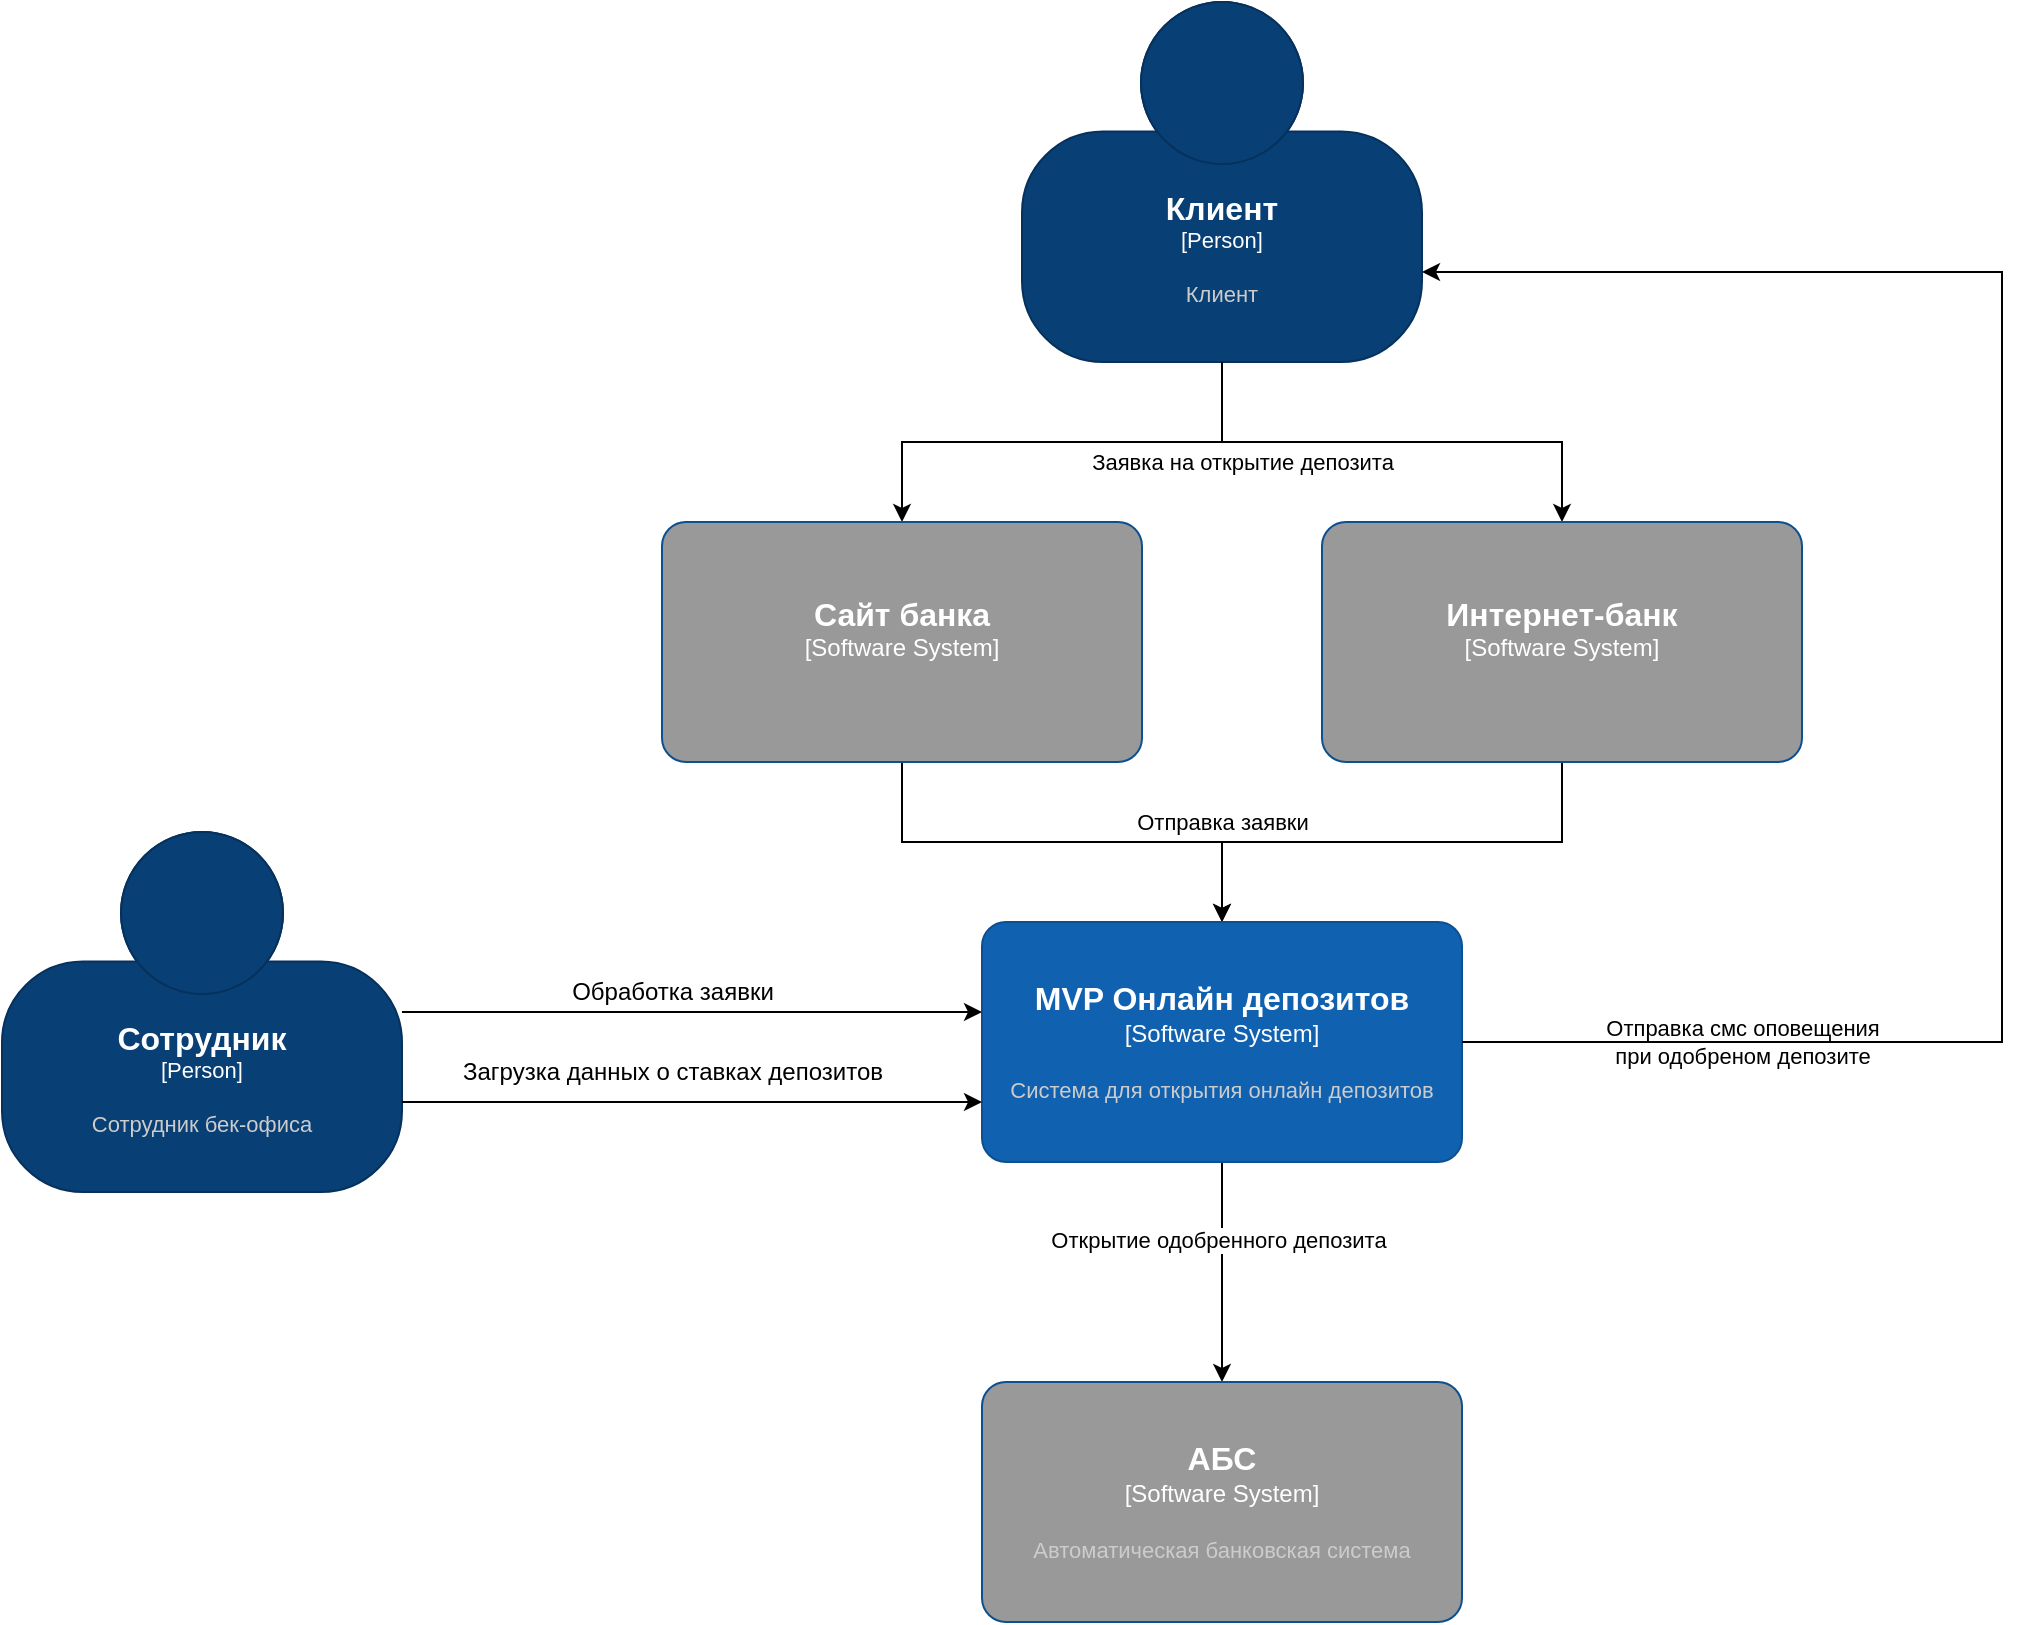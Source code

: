 <mxfile version="26.0.4" pages="2">
  <diagram id="51zmUan4mFf6pz3q3UUt" name="C4-1">
    <mxGraphModel dx="1114" dy="1962" grid="1" gridSize="10" guides="1" tooltips="1" connect="1" arrows="1" fold="1" page="1" pageScale="1" pageWidth="827" pageHeight="1169" math="0" shadow="0">
      <root>
        <mxCell id="0" />
        <mxCell id="1" parent="0" />
        <mxCell id="mnx0l-a2shKFe-u0mm0O-6" style="edgeStyle=orthogonalEdgeStyle;rounded=0;orthogonalLoop=1;jettySize=auto;html=1;" parent="1" source="mnx0l-a2shKFe-u0mm0O-1" target="mnx0l-a2shKFe-u0mm0O-5" edge="1">
          <mxGeometry relative="1" as="geometry" />
        </mxCell>
        <mxCell id="mnx0l-a2shKFe-u0mm0O-9" value="Заявка на открытие депозита" style="edgeLabel;html=1;align=center;verticalAlign=middle;resizable=0;points=[];labelBackgroundColor=default;labelBorderColor=none;" parent="mnx0l-a2shKFe-u0mm0O-6" vertex="1" connectable="0">
          <mxGeometry x="-0.531" y="1" relative="1" as="geometry">
            <mxPoint x="-9" y="11" as="offset" />
          </mxGeometry>
        </mxCell>
        <object placeholders="1" c4Name="Клиент" c4Type="Person" c4Description="Клиент" label="&lt;font style=&quot;font-size: 16px&quot;&gt;&lt;b&gt;%c4Name%&lt;/b&gt;&lt;/font&gt;&lt;div&gt;[%c4Type%]&lt;/div&gt;&lt;br&gt;&lt;div&gt;&lt;font style=&quot;font-size: 11px&quot;&gt;&lt;font color=&quot;#cccccc&quot;&gt;%c4Description%&lt;/font&gt;&lt;/div&gt;" id="mnx0l-a2shKFe-u0mm0O-1">
          <mxCell style="html=1;fontSize=11;dashed=0;whiteSpace=wrap;fillColor=#083F75;strokeColor=#06315C;fontColor=#ffffff;shape=mxgraph.c4.person2;align=center;metaEdit=1;points=[[0.5,0,0],[1,0.5,0],[1,0.75,0],[0.75,1,0],[0.5,1,0],[0.25,1,0],[0,0.75,0],[0,0.5,0]];resizable=0;" parent="1" vertex="1">
            <mxGeometry x="540" y="-910" width="200" height="180" as="geometry" />
          </mxCell>
        </object>
        <mxCell id="mnx0l-a2shKFe-u0mm0O-3" style="edgeStyle=orthogonalEdgeStyle;rounded=0;orthogonalLoop=1;jettySize=auto;html=1;entryX=0.5;entryY=0;entryDx=0;entryDy=0;entryPerimeter=0;" parent="1" source="mnx0l-a2shKFe-u0mm0O-1" target="mnx0l-a2shKFe-u0mm0O-4" edge="1">
          <mxGeometry relative="1" as="geometry">
            <mxPoint x="640" y="-640" as="targetPoint" />
          </mxGeometry>
        </mxCell>
        <mxCell id="mnx0l-a2shKFe-u0mm0O-10" style="edgeStyle=orthogonalEdgeStyle;rounded=0;orthogonalLoop=1;jettySize=auto;html=1;" parent="1" source="mnx0l-a2shKFe-u0mm0O-4" target="mnx0l-a2shKFe-u0mm0O-7" edge="1">
          <mxGeometry relative="1" as="geometry" />
        </mxCell>
        <mxCell id="mnx0l-a2shKFe-u0mm0O-12" value="Отправка заявки" style="edgeLabel;html=1;align=center;verticalAlign=middle;resizable=0;points=[];" parent="mnx0l-a2shKFe-u0mm0O-10" vertex="1" connectable="0">
          <mxGeometry x="0.368" y="1" relative="1" as="geometry">
            <mxPoint x="36" y="-9" as="offset" />
          </mxGeometry>
        </mxCell>
        <object placeholders="1" c4Name="Сайт банка" c4Type="Software System" c4Description="" label="&lt;font style=&quot;font-size: 16px&quot;&gt;&lt;b&gt;%c4Name%&lt;/b&gt;&lt;/font&gt;&lt;div&gt;[%c4Type%]&lt;/div&gt;&lt;br&gt;&lt;div&gt;&lt;font style=&quot;font-size: 11px&quot;&gt;&lt;font color=&quot;#cccccc&quot;&gt;%c4Description%&lt;/font&gt;&lt;/div&gt;" id="mnx0l-a2shKFe-u0mm0O-4">
          <mxCell style="rounded=1;whiteSpace=wrap;html=1;labelBackgroundColor=none;fillColor=#999999;fontColor=#ffffff;align=center;arcSize=10;strokeColor=#0D5091;metaEdit=1;resizable=0;points=[[0.25,0,0],[0.5,0,0],[0.75,0,0],[1,0.25,0],[1,0.5,0],[1,0.75,0],[0.75,1,0],[0.5,1,0],[0.25,1,0],[0,0.75,0],[0,0.5,0],[0,0.25,0]];" parent="1" vertex="1">
            <mxGeometry x="360" y="-650" width="240" height="120" as="geometry" />
          </mxCell>
        </object>
        <mxCell id="mnx0l-a2shKFe-u0mm0O-11" style="edgeStyle=orthogonalEdgeStyle;rounded=0;orthogonalLoop=1;jettySize=auto;html=1;" parent="1" source="mnx0l-a2shKFe-u0mm0O-5" target="mnx0l-a2shKFe-u0mm0O-7" edge="1">
          <mxGeometry relative="1" as="geometry" />
        </mxCell>
        <object placeholders="1" c4Name="Интернет-банк" c4Type="Software System" c4Description="" label="&lt;font style=&quot;font-size: 16px&quot;&gt;&lt;b&gt;%c4Name%&lt;/b&gt;&lt;/font&gt;&lt;div&gt;[%c4Type%]&lt;/div&gt;&lt;br&gt;&lt;div&gt;&lt;font style=&quot;font-size: 11px&quot;&gt;&lt;font color=&quot;#cccccc&quot;&gt;%c4Description%&lt;/font&gt;&lt;/div&gt;" id="mnx0l-a2shKFe-u0mm0O-5">
          <mxCell style="rounded=1;whiteSpace=wrap;html=1;labelBackgroundColor=none;fillColor=#999999;fontColor=#ffffff;align=center;arcSize=10;strokeColor=#0D5091;metaEdit=1;resizable=0;points=[[0.25,0,0],[0.5,0,0],[0.75,0,0],[1,0.25,0],[1,0.5,0],[1,0.75,0],[0.75,1,0],[0.5,1,0],[0.25,1,0],[0,0.75,0],[0,0.5,0],[0,0.25,0]];" parent="1" vertex="1">
            <mxGeometry x="690" y="-650" width="240" height="120" as="geometry" />
          </mxCell>
        </object>
        <mxCell id="mnx0l-a2shKFe-u0mm0O-16" style="edgeStyle=orthogonalEdgeStyle;rounded=0;orthogonalLoop=1;jettySize=auto;html=1;" parent="1" source="mnx0l-a2shKFe-u0mm0O-7" target="mnx0l-a2shKFe-u0mm0O-8" edge="1">
          <mxGeometry relative="1" as="geometry" />
        </mxCell>
        <mxCell id="mnx0l-a2shKFe-u0mm0O-17" value="Открытие одобренного депозита" style="edgeLabel;html=1;align=center;verticalAlign=middle;resizable=0;points=[];" parent="mnx0l-a2shKFe-u0mm0O-16" vertex="1" connectable="0">
          <mxGeometry x="-0.302" y="-2" relative="1" as="geometry">
            <mxPoint as="offset" />
          </mxGeometry>
        </mxCell>
        <object placeholders="1" c4Name="MVP Онлайн депозитов" c4Type="Software System" c4Description="Система для открытия онлайн депозитов" label="&lt;font style=&quot;font-size: 16px&quot;&gt;&lt;b&gt;%c4Name%&lt;/b&gt;&lt;/font&gt;&lt;div&gt;[%c4Type%]&lt;/div&gt;&lt;br&gt;&lt;div&gt;&lt;font style=&quot;font-size: 11px&quot;&gt;&lt;font color=&quot;#cccccc&quot;&gt;%c4Description%&lt;/font&gt;&lt;/div&gt;" id="mnx0l-a2shKFe-u0mm0O-7">
          <mxCell style="rounded=1;whiteSpace=wrap;html=1;labelBackgroundColor=none;fillColor=#1061B0;fontColor=#ffffff;align=center;arcSize=10;strokeColor=#0D5091;metaEdit=1;resizable=0;points=[[0.25,0,0],[0.5,0,0],[0.75,0,0],[1,0.25,0],[1,0.5,0],[1,0.75,0],[0.75,1,0],[0.5,1,0],[0.25,1,0],[0,0.75,0],[0,0.5,0],[0,0.25,0]];" parent="1" vertex="1">
            <mxGeometry x="520" y="-450" width="240" height="120" as="geometry" />
          </mxCell>
        </object>
        <object placeholders="1" c4Name="АБС" c4Type="Software System" c4Description="Автоматическая банковская система" label="&lt;font style=&quot;font-size: 16px&quot;&gt;&lt;b&gt;%c4Name%&lt;/b&gt;&lt;/font&gt;&lt;div&gt;[%c4Type%]&lt;/div&gt;&lt;br&gt;&lt;div&gt;&lt;font style=&quot;font-size: 11px&quot;&gt;&lt;font color=&quot;#cccccc&quot;&gt;%c4Description%&lt;/font&gt;&lt;/div&gt;" id="mnx0l-a2shKFe-u0mm0O-8">
          <mxCell style="rounded=1;whiteSpace=wrap;html=1;labelBackgroundColor=none;fillColor=#999999;fontColor=#ffffff;align=center;arcSize=10;strokeColor=#0D5091;metaEdit=1;resizable=0;points=[[0.25,0,0],[0.5,0,0],[0.75,0,0],[1,0.25,0],[1,0.5,0],[1,0.75,0],[0.75,1,0],[0.5,1,0],[0.25,1,0],[0,0.75,0],[0,0.5,0],[0,0.25,0]];" parent="1" vertex="1">
            <mxGeometry x="520" y="-220" width="240" height="120" as="geometry" />
          </mxCell>
        </object>
        <mxCell id="mnx0l-a2shKFe-u0mm0O-14" style="edgeStyle=orthogonalEdgeStyle;rounded=0;orthogonalLoop=1;jettySize=auto;html=1;" parent="1" source="mnx0l-a2shKFe-u0mm0O-13" target="mnx0l-a2shKFe-u0mm0O-7" edge="1">
          <mxGeometry relative="1" as="geometry">
            <Array as="points">
              <mxPoint x="450" y="-405" />
              <mxPoint x="450" y="-405" />
            </Array>
          </mxGeometry>
        </mxCell>
        <object placeholders="1" c4Name="Сотрудник" c4Type="Person" c4Description="Сотрудник бек-офиса" label="&lt;font style=&quot;font-size: 16px&quot;&gt;&lt;b&gt;%c4Name%&lt;/b&gt;&lt;/font&gt;&lt;div&gt;[%c4Type%]&lt;/div&gt;&lt;br&gt;&lt;div&gt;&lt;font style=&quot;font-size: 11px&quot;&gt;&lt;font color=&quot;#cccccc&quot;&gt;%c4Description%&lt;/font&gt;&lt;/div&gt;" id="mnx0l-a2shKFe-u0mm0O-13">
          <mxCell style="html=1;fontSize=11;dashed=0;whiteSpace=wrap;fillColor=#083F75;strokeColor=#06315C;fontColor=#ffffff;shape=mxgraph.c4.person2;align=center;metaEdit=1;points=[[0.5,0,0],[1,0.5,0],[1,0.75,0],[0.75,1,0],[0.5,1,0],[0.25,1,0],[0,0.75,0],[0,0.5,0]];resizable=0;" parent="1" vertex="1">
            <mxGeometry x="30" y="-495" width="200" height="180" as="geometry" />
          </mxCell>
        </object>
        <mxCell id="mnx0l-a2shKFe-u0mm0O-15" value="Обработка заявки" style="text;html=1;align=center;verticalAlign=middle;resizable=0;points=[];autosize=1;strokeColor=none;fillColor=none;" parent="1" vertex="1">
          <mxGeometry x="300" y="-430" width="130" height="30" as="geometry" />
        </mxCell>
        <mxCell id="mnx0l-a2shKFe-u0mm0O-18" style="edgeStyle=orthogonalEdgeStyle;rounded=0;orthogonalLoop=1;jettySize=auto;html=1;entryX=1;entryY=0.75;entryDx=0;entryDy=0;entryPerimeter=0;exitX=1;exitY=0.5;exitDx=0;exitDy=0;exitPerimeter=0;" parent="1" source="mnx0l-a2shKFe-u0mm0O-7" target="mnx0l-a2shKFe-u0mm0O-1" edge="1">
          <mxGeometry relative="1" as="geometry">
            <Array as="points">
              <mxPoint x="1030" y="-390" />
              <mxPoint x="1030" y="-775" />
            </Array>
          </mxGeometry>
        </mxCell>
        <mxCell id="mnx0l-a2shKFe-u0mm0O-19" value="Отправка смс оповещения&lt;br&gt;при одобреном депозите" style="edgeLabel;html=1;align=center;verticalAlign=middle;resizable=0;points=[];labelBackgroundColor=none;" parent="mnx0l-a2shKFe-u0mm0O-18" vertex="1" connectable="0">
          <mxGeometry x="-0.638" y="4" relative="1" as="geometry">
            <mxPoint x="-31" y="4" as="offset" />
          </mxGeometry>
        </mxCell>
        <mxCell id="3_XPCcpbEho1ymcjWoz3-2" style="edgeStyle=orthogonalEdgeStyle;rounded=0;orthogonalLoop=1;jettySize=auto;html=1;entryX=0;entryY=0.75;entryDx=0;entryDy=0;entryPerimeter=0;exitX=1;exitY=0.75;exitDx=0;exitDy=0;exitPerimeter=0;" parent="1" source="mnx0l-a2shKFe-u0mm0O-13" target="mnx0l-a2shKFe-u0mm0O-7" edge="1">
          <mxGeometry relative="1" as="geometry" />
        </mxCell>
        <mxCell id="3_XPCcpbEho1ymcjWoz3-4" value="Загрузка данных о ставках депозитов" style="text;html=1;align=center;verticalAlign=middle;resizable=0;points=[];autosize=1;strokeColor=none;fillColor=none;" parent="1" vertex="1">
          <mxGeometry x="245" y="-390" width="240" height="30" as="geometry" />
        </mxCell>
      </root>
    </mxGraphModel>
  </diagram>
  <diagram id="27CiYci_m-JC5yw58xVj" name="C4-2">
    <mxGraphModel dx="1061" dy="1855" grid="1" gridSize="10" guides="1" tooltips="1" connect="1" arrows="1" fold="1" page="1" pageScale="1" pageWidth="850" pageHeight="1100" math="0" shadow="0">
      <root>
        <mxCell id="0" />
        <mxCell id="1" parent="0" />
        <mxCell id="dAWvRLApFhmhBWi-Af9B-5" value="" style="rounded=0;whiteSpace=wrap;html=1;fillColor=none;dashed=1;" parent="1" vertex="1">
          <mxGeometry x="1730" y="-450" width="650" height="430" as="geometry" />
        </mxCell>
        <mxCell id="dAWvRLApFhmhBWi-Af9B-7" value="" style="rounded=0;whiteSpace=wrap;html=1;fillColor=none;dashed=1;" parent="1" vertex="1">
          <mxGeometry x="1090" y="160" width="1170" height="300" as="geometry" />
        </mxCell>
        <mxCell id="uSxqueUcNz-elEBoWhZN-31" style="edgeStyle=orthogonalEdgeStyle;rounded=0;orthogonalLoop=1;jettySize=auto;html=1;entryX=0.5;entryY=1;entryDx=0;entryDy=0;entryPerimeter=0;exitX=0.5;exitY=1;exitDx=0;exitDy=0;exitPerimeter=0;" parent="1" source="uSxqueUcNz-elEBoWhZN-21" target="R2EEd2CegdBN6CAlSPFC-2" edge="1">
          <mxGeometry relative="1" as="geometry">
            <mxPoint x="1470" y="-50" as="sourcePoint" />
            <Array as="points">
              <mxPoint x="1470" y="60" />
            </Array>
          </mxGeometry>
        </mxCell>
        <object placeholders="1" c4Type="Сайт банка" c4Container="Container" c4Technology="PHP и React.js" c4Description="Сайт банка собственной разработки" label="&lt;font style=&quot;font-size: 16px&quot;&gt;&lt;b&gt;%c4Type%&lt;/b&gt;&lt;/font&gt;&lt;div&gt;[%c4Container%:&amp;nbsp;%c4Technology%]&lt;/div&gt;&lt;br&gt;&lt;div&gt;&lt;font style=&quot;font-size: 11px&quot;&gt;&lt;font color=&quot;#E6E6E6&quot;&gt;%c4Description%&lt;/font&gt;&lt;/div&gt;" id="uSxqueUcNz-elEBoWhZN-21">
          <mxCell style="shape=mxgraph.c4.webBrowserContainer2;whiteSpace=wrap;html=1;boundedLbl=1;rounded=0;labelBackgroundColor=none;strokeColor=#118ACD;fillColor=#999999;strokeColor=#118ACD;strokeColor2=#0E7DAD;fontSize=12;fontColor=#ffffff;align=center;metaEdit=1;points=[[0.5,0,0],[1,0.25,0],[1,0.5,0],[1,0.75,0],[0.5,1,0],[0,0.75,0],[0,0.5,0],[0,0.25,0]];resizable=0;" parent="1" vertex="1">
            <mxGeometry x="1350" y="-430" width="240" height="160" as="geometry" />
          </mxCell>
        </object>
        <object placeholders="1" c4Name="Клиент" c4Type="Person" c4Description="Клиент" label="&lt;font style=&quot;font-size: 16px&quot;&gt;&lt;b&gt;%c4Name%&lt;/b&gt;&lt;/font&gt;&lt;div&gt;[%c4Type%]&lt;/div&gt;&lt;br&gt;&lt;div&gt;&lt;font style=&quot;font-size: 11px&quot;&gt;&lt;font color=&quot;#cccccc&quot;&gt;%c4Description%&lt;/font&gt;&lt;/div&gt;" id="uSxqueUcNz-elEBoWhZN-22">
          <mxCell style="html=1;fontSize=11;dashed=0;whiteSpace=wrap;fillColor=#083F75;strokeColor=#06315C;fontColor=#ffffff;shape=mxgraph.c4.person2;align=center;metaEdit=1;points=[[0.5,0,0],[1,0.5,0],[1,0.75,0],[0.75,1,0],[0.5,1,0],[0.25,1,0],[0,0.75,0],[0,0.5,0]];resizable=0;" parent="1" vertex="1">
            <mxGeometry x="1590" y="-680" width="200" height="180" as="geometry" />
          </mxCell>
        </object>
        <mxCell id="uSxqueUcNz-elEBoWhZN-23" style="edgeStyle=orthogonalEdgeStyle;rounded=0;orthogonalLoop=1;jettySize=auto;html=1;entryX=0.5;entryY=0;entryDx=0;entryDy=0;entryPerimeter=0;" parent="1" source="uSxqueUcNz-elEBoWhZN-22" target="uSxqueUcNz-elEBoWhZN-21" edge="1">
          <mxGeometry relative="1" as="geometry" />
        </mxCell>
        <mxCell id="uSxqueUcNz-elEBoWhZN-24" value="Отправка заявки&amp;nbsp;&lt;br&gt;[HTTPS]" style="edgeLabel;html=1;align=center;verticalAlign=middle;resizable=0;points=[];labelBackgroundColor=none;" parent="uSxqueUcNz-elEBoWhZN-23" vertex="1" connectable="0">
          <mxGeometry x="0.271" relative="1" as="geometry">
            <mxPoint x="-1" as="offset" />
          </mxGeometry>
        </mxCell>
        <mxCell id="uSxqueUcNz-elEBoWhZN-27" style="edgeStyle=orthogonalEdgeStyle;rounded=0;orthogonalLoop=1;jettySize=auto;html=1;" parent="1" source="uSxqueUcNz-elEBoWhZN-25" target="uSxqueUcNz-elEBoWhZN-26" edge="1">
          <mxGeometry relative="1" as="geometry" />
        </mxCell>
        <mxCell id="dAWvRLApFhmhBWi-Af9B-1" style="edgeStyle=orthogonalEdgeStyle;rounded=0;orthogonalLoop=1;jettySize=auto;html=1;" parent="1" source="uSxqueUcNz-elEBoWhZN-25" target="R2EEd2CegdBN6CAlSPFC-1" edge="1">
          <mxGeometry relative="1" as="geometry" />
        </mxCell>
        <mxCell id="Tca4se9MJ9oD5BBwDY4C-1" value="REST" style="edgeLabel;html=1;align=center;verticalAlign=middle;resizable=0;points=[];" vertex="1" connectable="0" parent="dAWvRLApFhmhBWi-Af9B-1">
          <mxGeometry x="-0.457" y="2" relative="1" as="geometry">
            <mxPoint x="-2" y="7" as="offset" />
          </mxGeometry>
        </mxCell>
        <object placeholders="1" c4Type="Интернет-банк" c4Container="Container" c4Technology="ASP.NET MVC 4.5" c4Description="Клиент-серверное приложение интернет банка" label="&lt;font style=&quot;font-size: 16px&quot;&gt;&lt;b&gt;%c4Type%&lt;/b&gt;&lt;/font&gt;&lt;div&gt;[%c4Container%:&amp;nbsp;%c4Technology%]&lt;/div&gt;&lt;br&gt;&lt;div&gt;&lt;font style=&quot;font-size: 11px&quot;&gt;&lt;font color=&quot;#E6E6E6&quot;&gt;%c4Description%&lt;/font&gt;&lt;/div&gt;" id="uSxqueUcNz-elEBoWhZN-25">
          <mxCell style="shape=mxgraph.c4.webBrowserContainer2;whiteSpace=wrap;html=1;boundedLbl=1;rounded=0;labelBackgroundColor=none;strokeColor=#118ACD;fillColor=#999999;strokeColor=#118ACD;strokeColor2=#0E7DAD;fontSize=12;fontColor=#ffffff;align=center;metaEdit=1;points=[[0.5,0,0],[1,0.25,0],[1,0.5,0],[1,0.75,0],[0.5,1,0],[0,0.75,0],[0,0.5,0],[0,0.25,0]];resizable=0;" parent="1" vertex="1">
            <mxGeometry x="1760" y="-430" width="240" height="160" as="geometry" />
          </mxCell>
        </object>
        <object placeholders="1" c4Name="База данных" c4Type="Container" c4Technology="MS SQL" c4Description="База данных интернет-банка" label="&lt;font style=&quot;font-size: 16px&quot;&gt;&lt;b&gt;%c4Name%&lt;/b&gt;&lt;/font&gt;&lt;div&gt;[%c4Type%:&amp;nbsp;%c4Technology%]&lt;/div&gt;&lt;br&gt;&lt;div&gt;&lt;font style=&quot;font-size: 11px&quot;&gt;&lt;font color=&quot;#E6E6E6&quot;&gt;%c4Description%&lt;/font&gt;&lt;/div&gt;" id="uSxqueUcNz-elEBoWhZN-26">
          <mxCell style="shape=cylinder3;size=15;whiteSpace=wrap;html=1;boundedLbl=1;rounded=0;labelBackgroundColor=none;fillColor=#999999;fontSize=12;fontColor=#ffffff;align=center;strokeColor=#0E7DAD;metaEdit=1;points=[[0.5,0,0],[1,0.25,0],[1,0.5,0],[1,0.75,0],[0.5,1,0],[0,0.75,0],[0,0.5,0],[0,0.25,0]];resizable=0;" parent="1" vertex="1">
            <mxGeometry x="2120" y="-410" width="240" height="120" as="geometry" />
          </mxCell>
        </object>
        <mxCell id="uSxqueUcNz-elEBoWhZN-28" style="edgeStyle=orthogonalEdgeStyle;rounded=0;orthogonalLoop=1;jettySize=auto;html=1;entryX=0.5;entryY=0;entryDx=0;entryDy=0;entryPerimeter=0;" parent="1" source="uSxqueUcNz-elEBoWhZN-22" target="uSxqueUcNz-elEBoWhZN-25" edge="1">
          <mxGeometry relative="1" as="geometry" />
        </mxCell>
        <mxCell id="uSxqueUcNz-elEBoWhZN-29" value="&lt;span style=&quot;&quot;&gt;Отправка заявки&amp;nbsp;&lt;/span&gt;&lt;br style=&quot;&quot;&gt;&lt;span style=&quot;&quot;&gt;[HTTPS]&lt;/span&gt;" style="edgeLabel;html=1;align=center;verticalAlign=middle;resizable=0;points=[];labelBackgroundColor=none;" parent="uSxqueUcNz-elEBoWhZN-28" vertex="1" connectable="0">
          <mxGeometry x="-0.144" y="-2" relative="1" as="geometry">
            <mxPoint x="23" y="-2" as="offset" />
          </mxGeometry>
        </mxCell>
        <mxCell id="uSxqueUcNz-elEBoWhZN-44" style="edgeStyle=orthogonalEdgeStyle;rounded=0;orthogonalLoop=1;jettySize=auto;html=1;" parent="1" source="uSxqueUcNz-elEBoWhZN-30" target="uSxqueUcNz-elEBoWhZN-43" edge="1">
          <mxGeometry relative="1" as="geometry" />
        </mxCell>
        <mxCell id="uSxqueUcNz-elEBoWhZN-45" value="Работа с данными&lt;br&gt;[TCP]" style="edgeLabel;html=1;align=center;verticalAlign=middle;resizable=0;points=[];labelBackgroundColor=none;" parent="uSxqueUcNz-elEBoWhZN-44" vertex="1" connectable="0">
          <mxGeometry x="-0.21" y="2" relative="1" as="geometry">
            <mxPoint x="11" y="2" as="offset" />
          </mxGeometry>
        </mxCell>
        <object placeholders="1" c4Name="online-deposite-api" c4Type="Container" c4Technology="Java, SpringBoot" c4Description="Сервис для обработки заявок на депозит:&#xa;- сохраняет заявки на депозит&#xa;- может показывать заявки на депозит сотрудникам&#xa;- хранит ставки на депозит&#xa;- можно загрузить ставки на депозит из excel файла&#xa;- сотрудник может просматривать ставки на депозит" label="&lt;font style=&quot;font-size: 16px&quot;&gt;&lt;b&gt;%c4Name%&lt;/b&gt;&lt;/font&gt;&lt;div&gt;[%c4Type%: %c4Technology%]&lt;/div&gt;&lt;br&gt;&lt;div&gt;&lt;font style=&quot;font-size: 11px&quot;&gt;&lt;font color=&quot;#E6E6E6&quot;&gt;%c4Description%&lt;/font&gt;&lt;/div&gt;" id="uSxqueUcNz-elEBoWhZN-30">
          <mxCell style="rounded=1;whiteSpace=wrap;html=1;fontSize=11;labelBackgroundColor=none;fillColor=#23A2D9;fontColor=#ffffff;align=center;arcSize=35;strokeColor=#0E7DAD;metaEdit=1;resizable=1;points=[[0.25,0,0],[0.5,0,0],[0.75,0,0],[1,0.25,0],[1,0.5,0],[1,0.75,0],[0.75,1,0],[0.5,1,0],[0.25,1,0],[0,0.75,0],[0,0.5,0],[0,0.25,0]];imageHeight=30;" parent="1" vertex="1">
            <mxGeometry x="1510" y="210" width="330" height="160" as="geometry" />
          </mxCell>
        </object>
        <mxCell id="uSxqueUcNz-elEBoWhZN-34" value="&lt;span style=&quot;&quot;&gt;Отправка заявки&lt;br&gt;[TCP]&lt;/span&gt;" style="edgeLabel;html=1;align=center;verticalAlign=middle;resizable=0;points=[];labelBackgroundColor=none;" parent="1" vertex="1" connectable="0">
          <mxGeometry x="1929.999" y="10.0" as="geometry" />
        </mxCell>
        <mxCell id="uSxqueUcNz-elEBoWhZN-35" value="&lt;span style=&quot;&quot;&gt;Отправка заявки&lt;br&gt;[TCP]&amp;nbsp;&lt;/span&gt;" style="edgeLabel;html=1;align=center;verticalAlign=middle;resizable=0;points=[];labelBackgroundColor=none;" parent="1" vertex="1" connectable="0">
          <mxGeometry x="1519.999" y="-140.0" as="geometry" />
        </mxCell>
        <mxCell id="uSxqueUcNz-elEBoWhZN-38" style="edgeStyle=orthogonalEdgeStyle;rounded=0;orthogonalLoop=1;jettySize=auto;html=1;" parent="1" source="uSxqueUcNz-elEBoWhZN-37" target="uSxqueUcNz-elEBoWhZN-30" edge="1">
          <mxGeometry relative="1" as="geometry" />
        </mxCell>
        <mxCell id="uSxqueUcNz-elEBoWhZN-39" value="Запросы за данными&lt;br&gt;[REST]" style="edgeLabel;html=1;align=center;verticalAlign=middle;resizable=0;points=[];labelBackgroundColor=none;" parent="uSxqueUcNz-elEBoWhZN-38" vertex="1" connectable="0">
          <mxGeometry x="0.248" y="2" relative="1" as="geometry">
            <mxPoint x="-14" y="2" as="offset" />
          </mxGeometry>
        </mxCell>
        <object placeholders="1" c4Name="Online deposite site" c4Type="Container" c4Technology="JavaScript, React" c4Description="Веб интерфейс для сотрудников банка для обработки заявки на депозит" label="&lt;font style=&quot;font-size: 16px&quot;&gt;&lt;b&gt;%c4Name%&lt;/b&gt;&lt;/font&gt;&lt;div&gt;[%c4Type%:&amp;nbsp;%c4Technology%]&lt;/div&gt;&lt;br&gt;&lt;div&gt;&lt;font style=&quot;font-size: 11px&quot;&gt;&lt;font color=&quot;#E6E6E6&quot;&gt;%c4Description%&lt;/font&gt;&lt;/div&gt;" id="uSxqueUcNz-elEBoWhZN-37">
          <mxCell style="shape=mxgraph.c4.webBrowserContainer2;whiteSpace=wrap;html=1;boundedLbl=1;rounded=0;labelBackgroundColor=none;strokeColor=#118ACD;fillColor=#23A2D9;strokeColor=#118ACD;strokeColor2=#0E7DAD;fontSize=12;fontColor=#ffffff;align=center;metaEdit=1;points=[[0.5,0,0],[1,0.25,0],[1,0.5,0],[1,0.75,0],[0.5,1,0],[0,0.75,0],[0,0.5,0],[0,0.25,0]];resizable=0;" parent="1" vertex="1">
            <mxGeometry x="1120" y="210" width="240" height="160" as="geometry" />
          </mxCell>
        </object>
        <mxCell id="uSxqueUcNz-elEBoWhZN-41" style="edgeStyle=orthogonalEdgeStyle;rounded=0;orthogonalLoop=1;jettySize=auto;html=1;" parent="1" source="uSxqueUcNz-elEBoWhZN-40" target="uSxqueUcNz-elEBoWhZN-37" edge="1">
          <mxGeometry relative="1" as="geometry" />
        </mxCell>
        <mxCell id="uSxqueUcNz-elEBoWhZN-42" value="Работа с депозитами&lt;br&gt;[HTTPS]" style="edgeLabel;html=1;align=center;verticalAlign=middle;resizable=0;points=[];labelBackgroundColor=none;" parent="uSxqueUcNz-elEBoWhZN-41" vertex="1" connectable="0">
          <mxGeometry x="-0.115" y="2" relative="1" as="geometry">
            <mxPoint as="offset" />
          </mxGeometry>
        </mxCell>
        <object placeholders="1" c4Name="Сотрудник" c4Type="Person" c4Description="Сотрудник бек-офиса" label="&lt;font style=&quot;font-size: 16px&quot;&gt;&lt;b&gt;%c4Name%&lt;/b&gt;&lt;/font&gt;&lt;div&gt;[%c4Type%]&lt;/div&gt;&lt;br&gt;&lt;div&gt;&lt;font style=&quot;font-size: 11px&quot;&gt;&lt;font color=&quot;#cccccc&quot;&gt;%c4Description%&lt;/font&gt;&lt;/div&gt;" id="uSxqueUcNz-elEBoWhZN-40">
          <mxCell style="html=1;fontSize=11;dashed=0;whiteSpace=wrap;fillColor=#083F75;strokeColor=#06315C;fontColor=#ffffff;shape=mxgraph.c4.person2;align=center;metaEdit=1;points=[[0.5,0,0],[1,0.5,0],[1,0.75,0],[0.75,1,0],[0.5,1,0],[0.25,1,0],[0,0.75,0],[0,0.5,0]];resizable=0;" parent="1" vertex="1">
            <mxGeometry x="730" y="200" width="200" height="180" as="geometry" />
          </mxCell>
        </object>
        <object placeholders="1" c4Name="БД депозитов" c4Type="Container" c4Technology="Oracle" c4Description="База данных для открытия онлайн депозитов:&#xa;- заявки на депозиты&#xa;- данные по ставкам на депозиты" label="&lt;font style=&quot;font-size: 16px&quot;&gt;&lt;b&gt;%c4Name%&lt;/b&gt;&lt;/font&gt;&lt;div&gt;[%c4Type%:&amp;nbsp;%c4Technology%]&lt;/div&gt;&lt;br&gt;&lt;div&gt;&lt;font style=&quot;font-size: 11px&quot;&gt;&lt;font color=&quot;#E6E6E6&quot;&gt;%c4Description%&lt;/font&gt;&lt;/div&gt;" id="uSxqueUcNz-elEBoWhZN-43">
          <mxCell style="shape=cylinder3;size=15;whiteSpace=wrap;html=1;boundedLbl=1;rounded=0;labelBackgroundColor=none;fillColor=#23A2D9;fontSize=12;fontColor=#ffffff;align=center;strokeColor=#0E7DAD;metaEdit=1;points=[[0.5,0,0],[1,0.25,0],[1,0.5,0],[1,0.75,0],[0.5,1,0],[0,0.75,0],[0,0.5,0],[0,0.25,0]];resizable=1;" parent="1" vertex="1">
            <mxGeometry x="1990" y="215" width="240" height="150" as="geometry" />
          </mxCell>
        </object>
        <object placeholders="1" c4Name="СМС-шлюз" c4Type="Software System" c4Description="Внешняя система для отправки СМС" label="&lt;font style=&quot;font-size: 16px&quot;&gt;&lt;b&gt;%c4Name%&lt;/b&gt;&lt;/font&gt;&lt;div&gt;[%c4Type%]&lt;/div&gt;&lt;br&gt;&lt;div&gt;&lt;font style=&quot;font-size: 11px&quot;&gt;&lt;font color=&quot;#cccccc&quot;&gt;%c4Description%&lt;/font&gt;&lt;/div&gt;" id="uSxqueUcNz-elEBoWhZN-46">
          <mxCell style="rounded=1;whiteSpace=wrap;html=1;labelBackgroundColor=none;fillColor=#999999;fontColor=#ffffff;align=center;arcSize=9;strokeColor=#736782;metaEdit=1;resizable=0;points=[[0.25,0,0],[0.5,0,0],[0.75,0,0],[1,0.25,0],[1,0.5,0],[1,0.75,0],[0.75,1,0],[0.5,1,0],[0.25,1,0],[0,0.75,0],[0,0.5,0],[0,0.25,0]];" parent="1" vertex="1">
            <mxGeometry x="1990" y="500" width="240" height="120" as="geometry" />
          </mxCell>
        </object>
        <mxCell id="uSxqueUcNz-elEBoWhZN-47" style="edgeStyle=orthogonalEdgeStyle;rounded=0;orthogonalLoop=1;jettySize=auto;html=1;entryX=0;entryY=0.5;entryDx=0;entryDy=0;entryPerimeter=0;" parent="1" source="uSxqueUcNz-elEBoWhZN-30" target="uSxqueUcNz-elEBoWhZN-46" edge="1">
          <mxGeometry relative="1" as="geometry">
            <Array as="points">
              <mxPoint x="1850" y="290" />
              <mxPoint x="1850" y="540" />
            </Array>
          </mxGeometry>
        </mxCell>
        <mxCell id="uSxqueUcNz-elEBoWhZN-48" value="Отправка смс клиенту" style="edgeLabel;html=1;align=center;verticalAlign=middle;resizable=0;points=[];" parent="uSxqueUcNz-elEBoWhZN-47" vertex="1" connectable="0">
          <mxGeometry x="0.432" y="4" relative="1" as="geometry">
            <mxPoint x="-16" y="-6" as="offset" />
          </mxGeometry>
        </mxCell>
        <object placeholders="1" c4Type="АБС" c4Container="Container" c4Technology="Delphi, Oracle" c4Description="Автоматизированная банковская система" label="&lt;font style=&quot;font-size: 16px&quot;&gt;&lt;b&gt;%c4Type%&lt;/b&gt;&lt;/font&gt;&lt;div&gt;[%c4Container%:&amp;nbsp;%c4Technology%]&lt;/div&gt;&lt;br&gt;&lt;div&gt;&lt;font style=&quot;font-size: 11px&quot;&gt;&lt;font color=&quot;#E6E6E6&quot;&gt;%c4Description%&lt;/font&gt;&lt;/div&gt;" id="uSxqueUcNz-elEBoWhZN-49">
          <mxCell style="shape=mxgraph.c4.webBrowserContainer2;whiteSpace=wrap;html=1;boundedLbl=1;rounded=0;labelBackgroundColor=none;strokeColor=#118ACD;fillColor=#999999;strokeColor=#118ACD;strokeColor2=#0E7DAD;fontSize=12;fontColor=#ffffff;align=center;metaEdit=1;points=[[0.5,0,0],[1,0.25,0],[1,0.5,0],[1,0.75,0],[0.5,1,0],[0,0.75,0],[0,0.5,0],[0,0.25,0]];resizable=0;" parent="1" vertex="1">
            <mxGeometry x="1555" y="540" width="240" height="160" as="geometry" />
          </mxCell>
        </object>
        <mxCell id="uSxqueUcNz-elEBoWhZN-52" value="Работа с данными&lt;br&gt;[TCP]" style="edgeLabel;html=1;align=center;verticalAlign=middle;resizable=0;points=[];labelBackgroundColor=none;" parent="1" vertex="1" connectable="0">
          <mxGeometry x="2050" y="-350.0" as="geometry" />
        </mxCell>
        <mxCell id="uSxqueUcNz-elEBoWhZN-54" style="edgeStyle=orthogonalEdgeStyle;rounded=0;orthogonalLoop=1;jettySize=auto;html=1;entryX=0.5;entryY=0;entryDx=0;entryDy=0;entryPerimeter=0;" parent="1" source="uSxqueUcNz-elEBoWhZN-30" target="uSxqueUcNz-elEBoWhZN-49" edge="1">
          <mxGeometry relative="1" as="geometry" />
        </mxCell>
        <mxCell id="uSxqueUcNz-elEBoWhZN-55" value="Запрос на открытие заявки&lt;br&gt;[REST]" style="edgeLabel;html=1;align=center;verticalAlign=middle;resizable=0;points=[];" parent="uSxqueUcNz-elEBoWhZN-54" vertex="1" connectable="0">
          <mxGeometry x="-0.223" y="-3" relative="1" as="geometry">
            <mxPoint x="3" y="64" as="offset" />
          </mxGeometry>
        </mxCell>
        <object placeholders="1" c4Name="bank-deposite-module" c4Type="Container" c4Technology="Java, SpringBoot" c4Description="Новый микросервис интернет-банка для обработки онлайн заявок на депозиты" label="&lt;font style=&quot;font-size: 16px&quot;&gt;&lt;b&gt;%c4Name%&lt;/b&gt;&lt;/font&gt;&lt;div&gt;[%c4Type%: %c4Technology%]&lt;/div&gt;&lt;br&gt;&lt;div&gt;&lt;font style=&quot;font-size: 11px&quot;&gt;&lt;font color=&quot;#E6E6E6&quot;&gt;%c4Description%&lt;/font&gt;&lt;/div&gt;" id="R2EEd2CegdBN6CAlSPFC-1">
          <mxCell style="rounded=1;whiteSpace=wrap;html=1;fontSize=11;labelBackgroundColor=none;fillColor=#23A2D9;fontColor=#ffffff;align=center;arcSize=35;strokeColor=#0E7DAD;metaEdit=1;resizable=1;points=[[0.25,0,0],[0.5,0,0],[0.75,0,0],[1,0.25,0],[1,0.5,0],[1,0.75,0],[0.75,1,0],[0.5,1,0],[0.25,1,0],[0,0.75,0],[0,0.5,0],[0,0.25,0]];imageHeight=30;" parent="1" vertex="1">
            <mxGeometry x="1750" y="-220" width="260" height="140" as="geometry" />
          </mxCell>
        </object>
        <object placeholders="1" c4Name="Очередь заявок" c4Type="Container" c4Technology="Apache Kafk" c4Description="Очередь для поступающих заявок" label="&lt;font style=&quot;font-size: 16px&quot;&gt;&lt;b&gt;%c4Name%&lt;/b&gt;&lt;/font&gt;&lt;div&gt;[%c4Type%:&amp;nbsp;%c4Technology%]&lt;/div&gt;&lt;br&gt;&lt;div&gt;&lt;font style=&quot;font-size: 11px&quot;&gt;&lt;font color=&quot;#E6E6E6&quot;&gt;%c4Description%&lt;/font&gt;&lt;/div&gt;" id="R2EEd2CegdBN6CAlSPFC-2">
          <mxCell style="shape=cylinder3;size=15;direction=south;whiteSpace=wrap;html=1;boundedLbl=1;rounded=0;labelBackgroundColor=none;fillColor=#23A2D9;fontSize=12;fontColor=#ffffff;align=center;strokeColor=#0E7DAD;metaEdit=1;points=[[0.5,0,0],[1,0.25,0],[1,0.5,0],[1,0.75,0],[0.5,1,0],[0,0.75,0],[0,0.5,0],[0,0.25,0]];resizable=0;" parent="1" vertex="1">
            <mxGeometry x="1555" width="240" height="120" as="geometry" />
          </mxCell>
        </object>
        <mxCell id="R2EEd2CegdBN6CAlSPFC-4" style="edgeStyle=orthogonalEdgeStyle;rounded=0;orthogonalLoop=1;jettySize=auto;html=1;entryX=1;entryY=0.5;entryDx=0;entryDy=0;entryPerimeter=0;" parent="1" source="uSxqueUcNz-elEBoWhZN-30" target="R2EEd2CegdBN6CAlSPFC-2" edge="1">
          <mxGeometry relative="1" as="geometry" />
        </mxCell>
        <mxCell id="R2EEd2CegdBN6CAlSPFC-5" value="Сбор получаемых заявок" style="edgeLabel;html=1;align=center;verticalAlign=middle;resizable=0;points=[];" parent="R2EEd2CegdBN6CAlSPFC-4" vertex="1" connectable="0">
          <mxGeometry x="-0.15" y="-2" relative="1" as="geometry">
            <mxPoint x="1" y="1" as="offset" />
          </mxGeometry>
        </mxCell>
        <mxCell id="dAWvRLApFhmhBWi-Af9B-2" style="edgeStyle=orthogonalEdgeStyle;rounded=0;orthogonalLoop=1;jettySize=auto;html=1;entryX=0.5;entryY=0;entryDx=0;entryDy=0;entryPerimeter=0;" parent="1" source="R2EEd2CegdBN6CAlSPFC-1" target="R2EEd2CegdBN6CAlSPFC-2" edge="1">
          <mxGeometry relative="1" as="geometry" />
        </mxCell>
        <mxCell id="dAWvRLApFhmhBWi-Af9B-6" value="Интернет банк" style="text;html=1;align=center;verticalAlign=middle;whiteSpace=wrap;rounded=0;" parent="1" vertex="1">
          <mxGeometry x="2280" y="-50" width="90" height="30" as="geometry" />
        </mxCell>
        <mxCell id="dAWvRLApFhmhBWi-Af9B-8" value="Приложение онлайн-депозитов" style="text;html=1;align=center;verticalAlign=middle;whiteSpace=wrap;rounded=0;" parent="1" vertex="1">
          <mxGeometry x="2125" y="430" width="130" height="30" as="geometry" />
        </mxCell>
      </root>
    </mxGraphModel>
  </diagram>
</mxfile>
